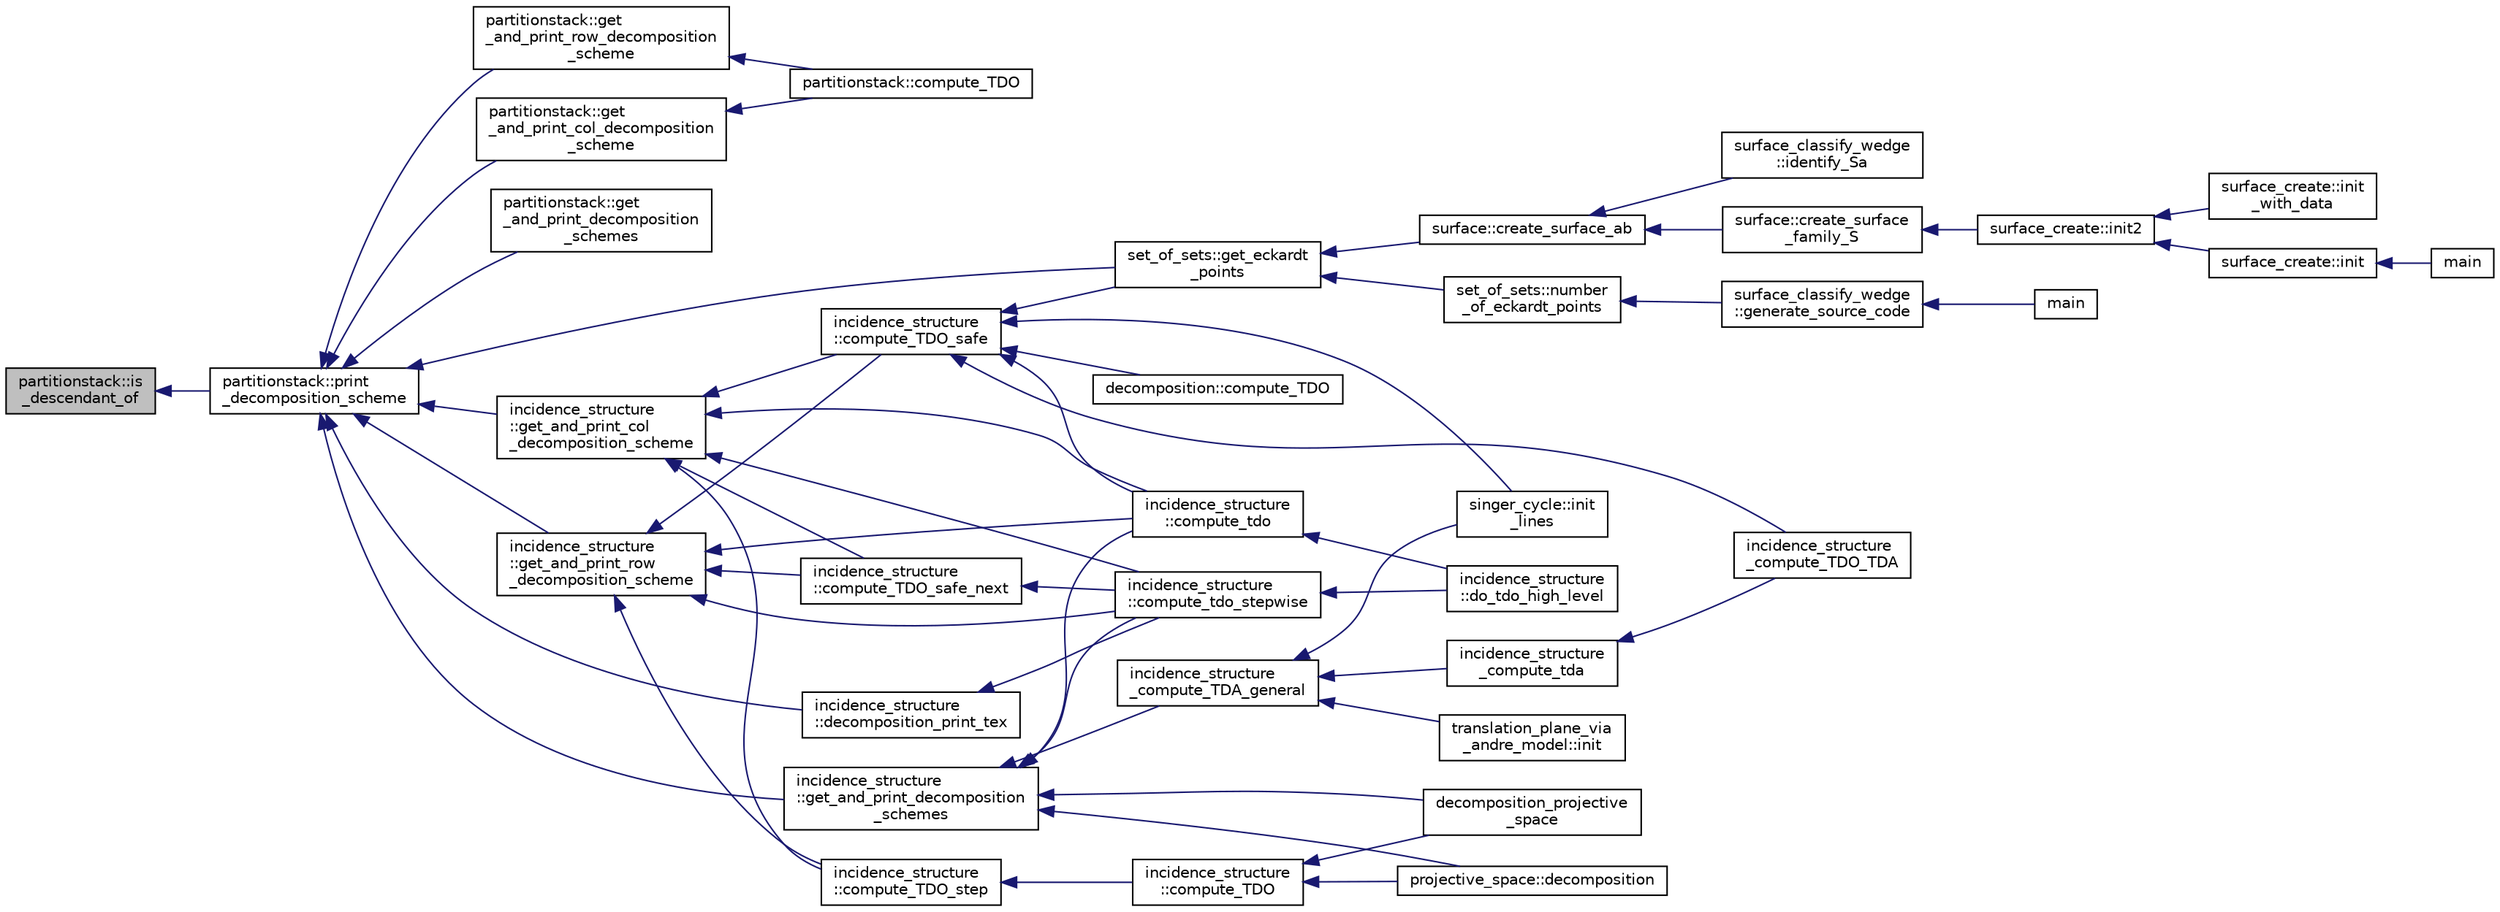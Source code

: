 digraph "partitionstack::is_descendant_of"
{
  edge [fontname="Helvetica",fontsize="10",labelfontname="Helvetica",labelfontsize="10"];
  node [fontname="Helvetica",fontsize="10",shape=record];
  rankdir="LR";
  Node336 [label="partitionstack::is\l_descendant_of",height=0.2,width=0.4,color="black", fillcolor="grey75", style="filled", fontcolor="black"];
  Node336 -> Node337 [dir="back",color="midnightblue",fontsize="10",style="solid",fontname="Helvetica"];
  Node337 [label="partitionstack::print\l_decomposition_scheme",height=0.2,width=0.4,color="black", fillcolor="white", style="filled",URL="$d3/d87/classpartitionstack.html#a988c07dc47753333f43dfc393f86f3f7"];
  Node337 -> Node338 [dir="back",color="midnightblue",fontsize="10",style="solid",fontname="Helvetica"];
  Node338 [label="partitionstack::get\l_and_print_row_decomposition\l_scheme",height=0.2,width=0.4,color="black", fillcolor="white", style="filled",URL="$d3/d87/classpartitionstack.html#a35a6b8e1f8c035a619673e618343d334"];
  Node338 -> Node339 [dir="back",color="midnightblue",fontsize="10",style="solid",fontname="Helvetica"];
  Node339 [label="partitionstack::compute_TDO",height=0.2,width=0.4,color="black", fillcolor="white", style="filled",URL="$d3/d87/classpartitionstack.html#a40d83b004c2f2312d231de8bab671ebb"];
  Node337 -> Node340 [dir="back",color="midnightblue",fontsize="10",style="solid",fontname="Helvetica"];
  Node340 [label="partitionstack::get\l_and_print_col_decomposition\l_scheme",height=0.2,width=0.4,color="black", fillcolor="white", style="filled",URL="$d3/d87/classpartitionstack.html#aab0912fcdea4cdcc60f3060c23b0f91b"];
  Node340 -> Node339 [dir="back",color="midnightblue",fontsize="10",style="solid",fontname="Helvetica"];
  Node337 -> Node341 [dir="back",color="midnightblue",fontsize="10",style="solid",fontname="Helvetica"];
  Node341 [label="partitionstack::get\l_and_print_decomposition\l_schemes",height=0.2,width=0.4,color="black", fillcolor="white", style="filled",URL="$d3/d87/classpartitionstack.html#ac4881b617c6c6e66c9f97ecf0b933c69"];
  Node337 -> Node342 [dir="back",color="midnightblue",fontsize="10",style="solid",fontname="Helvetica"];
  Node342 [label="set_of_sets::get_eckardt\l_points",height=0.2,width=0.4,color="black", fillcolor="white", style="filled",URL="$da/dd6/classset__of__sets.html#af6713e71ef5a1b7cc7892d78900166c4"];
  Node342 -> Node343 [dir="back",color="midnightblue",fontsize="10",style="solid",fontname="Helvetica"];
  Node343 [label="set_of_sets::number\l_of_eckardt_points",height=0.2,width=0.4,color="black", fillcolor="white", style="filled",URL="$da/dd6/classset__of__sets.html#acf1d8689cc8ef9c4987d86c78be68302"];
  Node343 -> Node344 [dir="back",color="midnightblue",fontsize="10",style="solid",fontname="Helvetica"];
  Node344 [label="surface_classify_wedge\l::generate_source_code",height=0.2,width=0.4,color="black", fillcolor="white", style="filled",URL="$d7/d5c/classsurface__classify__wedge.html#a4cb31d5e7747571177fbdedf79631fd9"];
  Node344 -> Node345 [dir="back",color="midnightblue",fontsize="10",style="solid",fontname="Helvetica"];
  Node345 [label="main",height=0.2,width=0.4,color="black", fillcolor="white", style="filled",URL="$df/df8/surface__classify_8_c.html#a217dbf8b442f20279ea00b898af96f52"];
  Node342 -> Node346 [dir="back",color="midnightblue",fontsize="10",style="solid",fontname="Helvetica"];
  Node346 [label="surface::create_surface_ab",height=0.2,width=0.4,color="black", fillcolor="white", style="filled",URL="$d5/d88/classsurface.html#a9e0834d9fd3ea14957df1944ac40c847"];
  Node346 -> Node347 [dir="back",color="midnightblue",fontsize="10",style="solid",fontname="Helvetica"];
  Node347 [label="surface::create_surface\l_family_S",height=0.2,width=0.4,color="black", fillcolor="white", style="filled",URL="$d5/d88/classsurface.html#a820199c4eab279fad1085a308550fa8f"];
  Node347 -> Node348 [dir="back",color="midnightblue",fontsize="10",style="solid",fontname="Helvetica"];
  Node348 [label="surface_create::init2",height=0.2,width=0.4,color="black", fillcolor="white", style="filled",URL="$de/da4/classsurface__create.html#a0d600640f7dd62d5a6c36443effdab59"];
  Node348 -> Node349 [dir="back",color="midnightblue",fontsize="10",style="solid",fontname="Helvetica"];
  Node349 [label="surface_create::init\l_with_data",height=0.2,width=0.4,color="black", fillcolor="white", style="filled",URL="$de/da4/classsurface__create.html#a9226f687139676532adb1aa971fbade2"];
  Node348 -> Node350 [dir="back",color="midnightblue",fontsize="10",style="solid",fontname="Helvetica"];
  Node350 [label="surface_create::init",height=0.2,width=0.4,color="black", fillcolor="white", style="filled",URL="$de/da4/classsurface__create.html#ab0db5c12825f778e3caf8aa4da02eb06"];
  Node350 -> Node351 [dir="back",color="midnightblue",fontsize="10",style="solid",fontname="Helvetica"];
  Node351 [label="main",height=0.2,width=0.4,color="black", fillcolor="white", style="filled",URL="$d2/dfa/create__surface__main_8_c.html#a217dbf8b442f20279ea00b898af96f52"];
  Node346 -> Node352 [dir="back",color="midnightblue",fontsize="10",style="solid",fontname="Helvetica"];
  Node352 [label="surface_classify_wedge\l::identify_Sa",height=0.2,width=0.4,color="black", fillcolor="white", style="filled",URL="$d7/d5c/classsurface__classify__wedge.html#a8fdc22ea1850bd4da28ace84adb055a6"];
  Node337 -> Node353 [dir="back",color="midnightblue",fontsize="10",style="solid",fontname="Helvetica"];
  Node353 [label="incidence_structure\l::get_and_print_row\l_decomposition_scheme",height=0.2,width=0.4,color="black", fillcolor="white", style="filled",URL="$da/d8a/classincidence__structure.html#a4a1e589bb5c47fb2d98fdb561b669dcf"];
  Node353 -> Node354 [dir="back",color="midnightblue",fontsize="10",style="solid",fontname="Helvetica"];
  Node354 [label="incidence_structure\l::compute_TDO_safe_next",height=0.2,width=0.4,color="black", fillcolor="white", style="filled",URL="$da/d8a/classincidence__structure.html#a7c315a348fc6bed0f8642767cc9cd7d1"];
  Node354 -> Node355 [dir="back",color="midnightblue",fontsize="10",style="solid",fontname="Helvetica"];
  Node355 [label="incidence_structure\l::compute_tdo_stepwise",height=0.2,width=0.4,color="black", fillcolor="white", style="filled",URL="$da/d8a/classincidence__structure.html#a91a7039b74c96b39bcd084b02181f191"];
  Node355 -> Node356 [dir="back",color="midnightblue",fontsize="10",style="solid",fontname="Helvetica"];
  Node356 [label="incidence_structure\l::do_tdo_high_level",height=0.2,width=0.4,color="black", fillcolor="white", style="filled",URL="$da/d8a/classincidence__structure.html#a8840e820448ad980279f244a90888b77"];
  Node353 -> Node357 [dir="back",color="midnightblue",fontsize="10",style="solid",fontname="Helvetica"];
  Node357 [label="incidence_structure\l::compute_TDO_safe",height=0.2,width=0.4,color="black", fillcolor="white", style="filled",URL="$da/d8a/classincidence__structure.html#ab1409e71c4b6855e49edfd3526644202"];
  Node357 -> Node342 [dir="back",color="midnightblue",fontsize="10",style="solid",fontname="Helvetica"];
  Node357 -> Node358 [dir="back",color="midnightblue",fontsize="10",style="solid",fontname="Helvetica"];
  Node358 [label="decomposition::compute_TDO",height=0.2,width=0.4,color="black", fillcolor="white", style="filled",URL="$d3/d2b/classdecomposition.html#acde2ae0342c89d2ba817ecdc98813cbe"];
  Node357 -> Node359 [dir="back",color="midnightblue",fontsize="10",style="solid",fontname="Helvetica"];
  Node359 [label="incidence_structure\l::compute_tdo",height=0.2,width=0.4,color="black", fillcolor="white", style="filled",URL="$da/d8a/classincidence__structure.html#a74cfa0336bdb1b0d0eace43f330a2b0f"];
  Node359 -> Node356 [dir="back",color="midnightblue",fontsize="10",style="solid",fontname="Helvetica"];
  Node357 -> Node360 [dir="back",color="midnightblue",fontsize="10",style="solid",fontname="Helvetica"];
  Node360 [label="incidence_structure\l_compute_TDO_TDA",height=0.2,width=0.4,color="black", fillcolor="white", style="filled",URL="$df/d74/tl__geometry_8h.html#a63d0e7a207e173b92c0e560df4d8e980"];
  Node357 -> Node361 [dir="back",color="midnightblue",fontsize="10",style="solid",fontname="Helvetica"];
  Node361 [label="singer_cycle::init\l_lines",height=0.2,width=0.4,color="black", fillcolor="white", style="filled",URL="$d8/d13/classsinger__cycle.html#a817cbf613596d5db2cf5e926db8fa328"];
  Node353 -> Node362 [dir="back",color="midnightblue",fontsize="10",style="solid",fontname="Helvetica"];
  Node362 [label="incidence_structure\l::compute_TDO_step",height=0.2,width=0.4,color="black", fillcolor="white", style="filled",URL="$da/d8a/classincidence__structure.html#a6175accaa64033df34d722c594a8b827"];
  Node362 -> Node363 [dir="back",color="midnightblue",fontsize="10",style="solid",fontname="Helvetica"];
  Node363 [label="incidence_structure\l::compute_TDO",height=0.2,width=0.4,color="black", fillcolor="white", style="filled",URL="$da/d8a/classincidence__structure.html#a617e41f176be4a8d522036666342f65e"];
  Node363 -> Node364 [dir="back",color="midnightblue",fontsize="10",style="solid",fontname="Helvetica"];
  Node364 [label="decomposition_projective\l_space",height=0.2,width=0.4,color="black", fillcolor="white", style="filled",URL="$df/d74/tl__geometry_8h.html#a82c6b40b3138e3e5bae2299d49680ac1"];
  Node363 -> Node365 [dir="back",color="midnightblue",fontsize="10",style="solid",fontname="Helvetica"];
  Node365 [label="projective_space::decomposition",height=0.2,width=0.4,color="black", fillcolor="white", style="filled",URL="$d2/d17/classprojective__space.html#ae060ee525e7a974bce04d78be7f6dd51"];
  Node353 -> Node359 [dir="back",color="midnightblue",fontsize="10",style="solid",fontname="Helvetica"];
  Node353 -> Node355 [dir="back",color="midnightblue",fontsize="10",style="solid",fontname="Helvetica"];
  Node337 -> Node366 [dir="back",color="midnightblue",fontsize="10",style="solid",fontname="Helvetica"];
  Node366 [label="incidence_structure\l::get_and_print_col\l_decomposition_scheme",height=0.2,width=0.4,color="black", fillcolor="white", style="filled",URL="$da/d8a/classincidence__structure.html#a0c51e7224f51f1434025ff6d8a10522c"];
  Node366 -> Node354 [dir="back",color="midnightblue",fontsize="10",style="solid",fontname="Helvetica"];
  Node366 -> Node357 [dir="back",color="midnightblue",fontsize="10",style="solid",fontname="Helvetica"];
  Node366 -> Node362 [dir="back",color="midnightblue",fontsize="10",style="solid",fontname="Helvetica"];
  Node366 -> Node359 [dir="back",color="midnightblue",fontsize="10",style="solid",fontname="Helvetica"];
  Node366 -> Node355 [dir="back",color="midnightblue",fontsize="10",style="solid",fontname="Helvetica"];
  Node337 -> Node367 [dir="back",color="midnightblue",fontsize="10",style="solid",fontname="Helvetica"];
  Node367 [label="incidence_structure\l::get_and_print_decomposition\l_schemes",height=0.2,width=0.4,color="black", fillcolor="white", style="filled",URL="$da/d8a/classincidence__structure.html#a95766a2ffb220bae98b60ed3c91bce9a"];
  Node367 -> Node364 [dir="back",color="midnightblue",fontsize="10",style="solid",fontname="Helvetica"];
  Node367 -> Node359 [dir="back",color="midnightblue",fontsize="10",style="solid",fontname="Helvetica"];
  Node367 -> Node355 [dir="back",color="midnightblue",fontsize="10",style="solid",fontname="Helvetica"];
  Node367 -> Node368 [dir="back",color="midnightblue",fontsize="10",style="solid",fontname="Helvetica"];
  Node368 [label="incidence_structure\l_compute_TDA_general",height=0.2,width=0.4,color="black", fillcolor="white", style="filled",URL="$df/d74/tl__geometry_8h.html#a21ab759f6e646f3fe703c17f39361448"];
  Node368 -> Node369 [dir="back",color="midnightblue",fontsize="10",style="solid",fontname="Helvetica"];
  Node369 [label="incidence_structure\l_compute_tda",height=0.2,width=0.4,color="black", fillcolor="white", style="filled",URL="$df/d74/tl__geometry_8h.html#ab3a7584f120bbaf752a5bd831d3ebf72"];
  Node369 -> Node360 [dir="back",color="midnightblue",fontsize="10",style="solid",fontname="Helvetica"];
  Node368 -> Node361 [dir="back",color="midnightblue",fontsize="10",style="solid",fontname="Helvetica"];
  Node368 -> Node370 [dir="back",color="midnightblue",fontsize="10",style="solid",fontname="Helvetica"];
  Node370 [label="translation_plane_via\l_andre_model::init",height=0.2,width=0.4,color="black", fillcolor="white", style="filled",URL="$d1/dcc/classtranslation__plane__via__andre__model.html#adb424599de168ade331979a9218ee07b"];
  Node367 -> Node365 [dir="back",color="midnightblue",fontsize="10",style="solid",fontname="Helvetica"];
  Node337 -> Node371 [dir="back",color="midnightblue",fontsize="10",style="solid",fontname="Helvetica"];
  Node371 [label="incidence_structure\l::decomposition_print_tex",height=0.2,width=0.4,color="black", fillcolor="white", style="filled",URL="$da/d8a/classincidence__structure.html#ada3fae9fd1819b36e6bfe18dedd01e6a"];
  Node371 -> Node355 [dir="back",color="midnightblue",fontsize="10",style="solid",fontname="Helvetica"];
}
